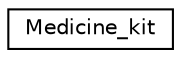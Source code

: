 digraph "Graphical Class Hierarchy"
{
 // LATEX_PDF_SIZE
  edge [fontname="Helvetica",fontsize="10",labelfontname="Helvetica",labelfontsize="10"];
  node [fontname="Helvetica",fontsize="10",shape=record];
  rankdir="LR";
  Node0 [label="Medicine_kit",height=0.2,width=0.4,color="black", fillcolor="white", style="filled",URL="$classMedicine__kit.html",tooltip=" "];
}
